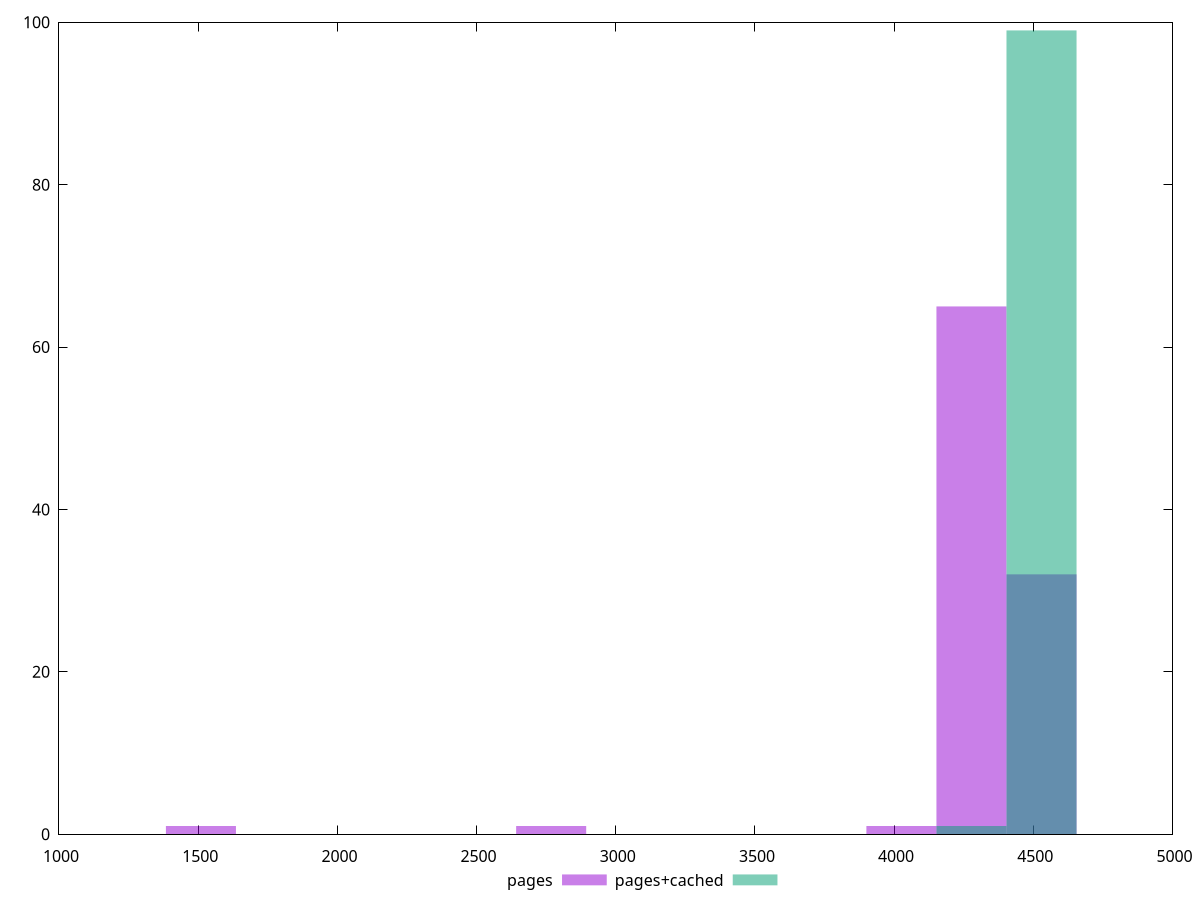 reset
set terminal svg size 640, 500 enhanced background rgb 'white'
set output "report_00007_2020-12-11T15:55:29.892Z/unused-javascript/comparison/histogram/1_vs_2.svg"

$pages <<EOF
2768.017012619786 1
4277.844474048759 65
4529.482384286922 32
1509.827461428974 1
4026.2065638105973 1
EOF

$pagesCached <<EOF
4277.844474048759 1
4529.482384286922 99
EOF

set key outside below
set boxwidth 251.63791023816233
set yrange [0:100]
set style fill transparent solid 0.5 noborder

plot \
  $pages title "pages" with boxes, \
  $pagesCached title "pages+cached" with boxes, \


reset